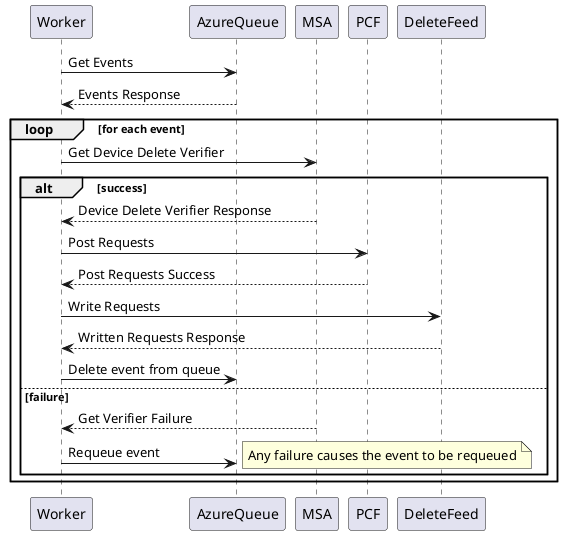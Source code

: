 @startuml PrivacyWorkerCallFlow

Worker -> AzureQueue : Get Events
AzureQueue --> Worker : Events Response

loop for each event
    Worker -> MSA : Get Device Delete Verifier
    alt success
        MSA --> Worker : Device Delete Verifier Response
        Worker -> PCF : Post Requests
        PCF --> Worker : Post Requests Success
        Worker -> DeleteFeed : Write Requests
        DeleteFeed --> Worker : Written Requests Response
        Worker -> AzureQueue : Delete event from queue
    else failure
        MSA --> Worker : Get Verifier Failure
        Worker -> AzureQueue : Requeue event
        note right: Any failure causes the event to be requeued
    end
end

@enduml